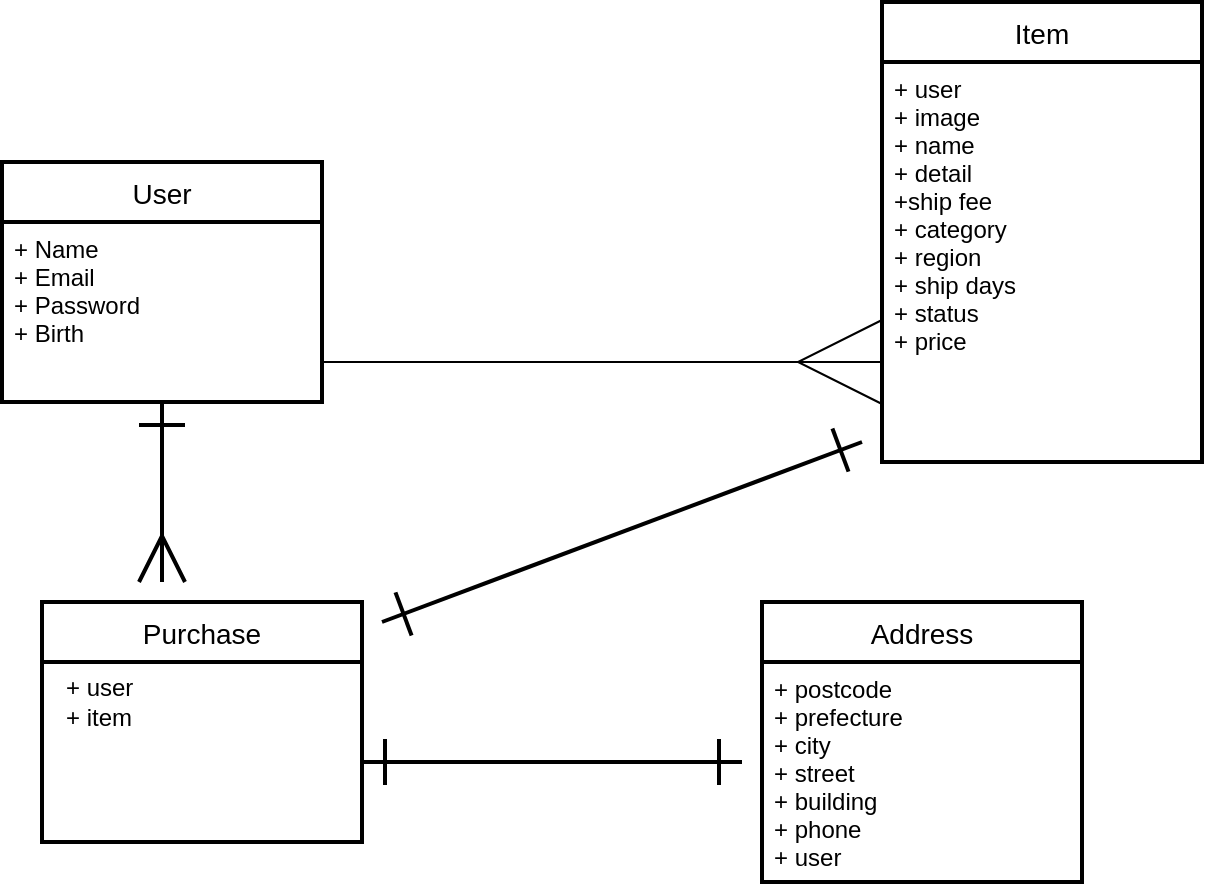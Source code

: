 <mxfile>
    <diagram id="MSIFYpRx8dncf2OI5Thj" name="ページ1">
        <mxGraphModel dx="628" dy="1782" grid="1" gridSize="10" guides="1" tooltips="1" connect="1" arrows="0" fold="1" page="1" pageScale="1" pageWidth="827" pageHeight="1169" math="0" shadow="0">
            <root>
                <mxCell id="0"/>
                <mxCell id="1" parent="0"/>
                <mxCell id="2" value="User" style="swimlane;childLayout=stackLayout;horizontal=1;startSize=30;horizontalStack=0;rounded=0;fontSize=14;fontStyle=0;strokeWidth=2;resizeParent=0;resizeLast=1;shadow=0;dashed=0;align=center;arcSize=0;" parent="1" vertex="1">
                    <mxGeometry x="20" y="80" width="160" height="120" as="geometry"/>
                </mxCell>
                <mxCell id="3" value="+ Name&#10;+ Email&#10;+ Password&#10;+ Birth" style="align=left;strokeColor=none;fillColor=none;spacingLeft=4;fontSize=12;verticalAlign=top;resizable=0;rotatable=0;part=1;rounded=0;" parent="2" vertex="1">
                    <mxGeometry y="30" width="160" height="90" as="geometry"/>
                </mxCell>
                <mxCell id="4" value="Item" style="swimlane;childLayout=stackLayout;horizontal=1;startSize=30;horizontalStack=0;rounded=0;fontSize=14;fontStyle=0;strokeWidth=2;resizeParent=0;resizeLast=1;shadow=0;dashed=0;align=center;" parent="1" vertex="1">
                    <mxGeometry x="460" width="160" height="230" as="geometry"/>
                </mxCell>
                <mxCell id="5" value="+ user&#10;+ image &#10;+ name &#10;+ detail&#10;+ship fee &#10;+ category&#10;+ region &#10;+ ship days&#10;+ status &#10;+ price" style="align=left;strokeColor=none;fillColor=none;spacingLeft=4;fontSize=12;verticalAlign=top;resizable=0;rotatable=0;part=1;rounded=0;" parent="4" vertex="1">
                    <mxGeometry y="30" width="160" height="200" as="geometry"/>
                </mxCell>
                <mxCell id="9" style="html=1;startArrow=none;startFill=0;endArrow=ERmany;endFill=0;entryX=0;entryY=0.75;entryDx=0;entryDy=0;endSize=40;startSize=40;sourcePerimeterSpacing=20;targetPerimeterSpacing=20;rounded=0;" parent="1" target="5" edge="1">
                    <mxGeometry relative="1" as="geometry">
                        <mxPoint x="280" y="178" as="targetPoint"/>
                        <mxPoint x="180" y="180" as="sourcePoint"/>
                    </mxGeometry>
                </mxCell>
                <mxCell id="10" value="Purchase" style="swimlane;childLayout=stackLayout;horizontal=1;startSize=30;horizontalStack=0;rounded=0;fontSize=14;fontStyle=0;strokeWidth=2;resizeParent=0;resizeLast=1;shadow=0;dashed=0;align=center;arcSize=0;" vertex="1" parent="1">
                    <mxGeometry x="40" y="300" width="160" height="120" as="geometry"/>
                </mxCell>
                <mxCell id="12" value="Address" style="swimlane;childLayout=stackLayout;horizontal=1;startSize=30;horizontalStack=0;rounded=0;fontSize=14;fontStyle=0;strokeWidth=2;resizeParent=0;resizeLast=1;shadow=0;dashed=0;align=center;arcSize=0;" vertex="1" parent="1">
                    <mxGeometry x="400" y="300" width="160" height="140" as="geometry"/>
                </mxCell>
                <mxCell id="13" value="+ postcode&#10;+ prefecture&#10;+ city&#10;+ street&#10;+ building&#10;+ phone&#10;+ user" style="align=left;strokeColor=none;fillColor=none;spacingLeft=4;fontSize=12;verticalAlign=top;resizable=0;rotatable=0;part=1;rounded=0;" vertex="1" parent="12">
                    <mxGeometry y="30" width="160" height="110" as="geometry"/>
                </mxCell>
                <mxCell id="15" style="edgeStyle=none;html=1;startArrow=ERone;startFill=0;strokeWidth=2;endArrow=ERone;endFill=0;endSize=20;startSize=20;" edge="1" parent="1">
                    <mxGeometry relative="1" as="geometry">
                        <mxPoint x="200" y="380" as="targetPoint"/>
                        <mxPoint x="390" y="380" as="sourcePoint"/>
                        <Array as="points">
                            <mxPoint x="320" y="380"/>
                        </Array>
                    </mxGeometry>
                </mxCell>
                <mxCell id="16" style="edgeStyle=none;html=1;strokeWidth=2;startArrow=ERone;startFill=0;endArrow=ERone;endFill=0;endSize=20;startSize=20;" edge="1" parent="1">
                    <mxGeometry relative="1" as="geometry">
                        <mxPoint x="450" y="220" as="sourcePoint"/>
                        <mxPoint x="210" y="310" as="targetPoint"/>
                    </mxGeometry>
                </mxCell>
                <mxCell id="17" style="edgeStyle=none;html=1;exitX=0.5;exitY=1;exitDx=0;exitDy=0;strokeWidth=2;startArrow=ERone;startFill=0;endArrow=ERmany;endFill=0;endSize=20;startSize=20;" edge="1" parent="1" source="3">
                    <mxGeometry relative="1" as="geometry">
                        <mxPoint x="100" y="290" as="targetPoint"/>
                        <Array as="points">
                            <mxPoint x="100" y="280"/>
                        </Array>
                    </mxGeometry>
                </mxCell>
                <mxCell id="19" value="&lt;div style=&quot;text-align: left;&quot;&gt;&lt;span style=&quot;background-color: initial;&quot;&gt;+ user&amp;nbsp;&lt;/span&gt;&lt;/div&gt;&lt;div style=&quot;text-align: left;&quot;&gt;&lt;span style=&quot;background-color: initial;&quot;&gt;+ item&lt;/span&gt;&lt;/div&gt;" style="text;html=1;align=center;verticalAlign=middle;resizable=0;points=[];autosize=1;strokeColor=none;fillColor=none;" vertex="1" parent="1">
                    <mxGeometry x="40" y="330" width="60" height="40" as="geometry"/>
                </mxCell>
            </root>
        </mxGraphModel>
    </diagram>
</mxfile>
